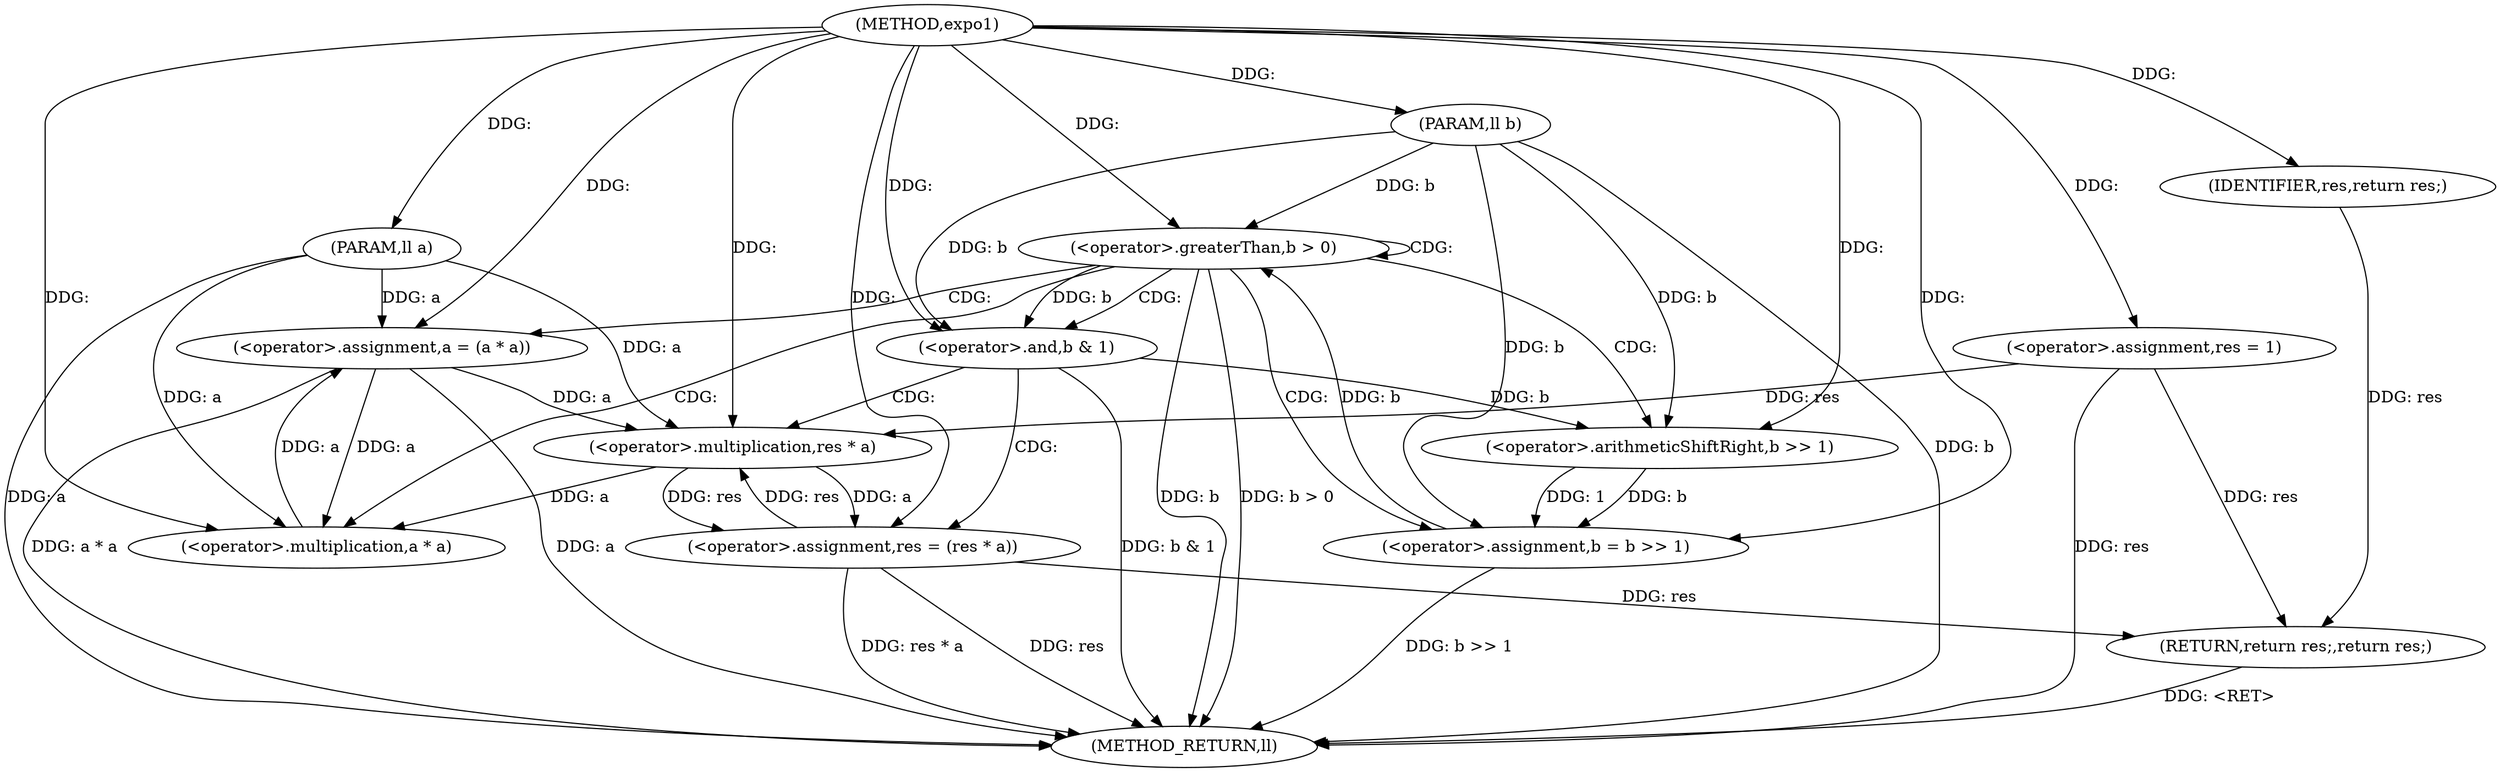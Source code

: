 digraph "expo1" {  
"1001311" [label = "(METHOD,expo1)" ]
"1001345" [label = "(METHOD_RETURN,ll)" ]
"1001312" [label = "(PARAM,ll a)" ]
"1001313" [label = "(PARAM,ll b)" ]
"1001316" [label = "(<operator>.assignment,res = 1)" ]
"1001343" [label = "(RETURN,return res;,return res;)" ]
"1001320" [label = "(<operator>.greaterThan,b > 0)" ]
"1001344" [label = "(IDENTIFIER,res,return res;)" ]
"1001333" [label = "(<operator>.assignment,a = (a * a))" ]
"1001338" [label = "(<operator>.assignment,b = b >> 1)" ]
"1001325" [label = "(<operator>.and,b & 1)" ]
"1001328" [label = "(<operator>.assignment,res = (res * a))" ]
"1001335" [label = "(<operator>.multiplication,a * a)" ]
"1001340" [label = "(<operator>.arithmeticShiftRight,b >> 1)" ]
"1001330" [label = "(<operator>.multiplication,res * a)" ]
  "1001343" -> "1001345"  [ label = "DDG: <RET>"] 
  "1001312" -> "1001345"  [ label = "DDG: a"] 
  "1001313" -> "1001345"  [ label = "DDG: b"] 
  "1001316" -> "1001345"  [ label = "DDG: res"] 
  "1001320" -> "1001345"  [ label = "DDG: b"] 
  "1001320" -> "1001345"  [ label = "DDG: b > 0"] 
  "1001325" -> "1001345"  [ label = "DDG: b & 1"] 
  "1001328" -> "1001345"  [ label = "DDG: res"] 
  "1001328" -> "1001345"  [ label = "DDG: res * a"] 
  "1001333" -> "1001345"  [ label = "DDG: a"] 
  "1001333" -> "1001345"  [ label = "DDG: a * a"] 
  "1001338" -> "1001345"  [ label = "DDG: b >> 1"] 
  "1001311" -> "1001312"  [ label = "DDG: "] 
  "1001311" -> "1001313"  [ label = "DDG: "] 
  "1001311" -> "1001316"  [ label = "DDG: "] 
  "1001344" -> "1001343"  [ label = "DDG: res"] 
  "1001316" -> "1001343"  [ label = "DDG: res"] 
  "1001328" -> "1001343"  [ label = "DDG: res"] 
  "1001311" -> "1001344"  [ label = "DDG: "] 
  "1001338" -> "1001320"  [ label = "DDG: b"] 
  "1001313" -> "1001320"  [ label = "DDG: b"] 
  "1001311" -> "1001320"  [ label = "DDG: "] 
  "1001335" -> "1001333"  [ label = "DDG: a"] 
  "1001340" -> "1001338"  [ label = "DDG: b"] 
  "1001340" -> "1001338"  [ label = "DDG: 1"] 
  "1001330" -> "1001328"  [ label = "DDG: res"] 
  "1001330" -> "1001328"  [ label = "DDG: a"] 
  "1001312" -> "1001333"  [ label = "DDG: a"] 
  "1001311" -> "1001333"  [ label = "DDG: "] 
  "1001313" -> "1001338"  [ label = "DDG: b"] 
  "1001311" -> "1001338"  [ label = "DDG: "] 
  "1001320" -> "1001325"  [ label = "DDG: b"] 
  "1001313" -> "1001325"  [ label = "DDG: b"] 
  "1001311" -> "1001325"  [ label = "DDG: "] 
  "1001311" -> "1001328"  [ label = "DDG: "] 
  "1001330" -> "1001335"  [ label = "DDG: a"] 
  "1001333" -> "1001335"  [ label = "DDG: a"] 
  "1001312" -> "1001335"  [ label = "DDG: a"] 
  "1001311" -> "1001335"  [ label = "DDG: "] 
  "1001325" -> "1001340"  [ label = "DDG: b"] 
  "1001313" -> "1001340"  [ label = "DDG: b"] 
  "1001311" -> "1001340"  [ label = "DDG: "] 
  "1001316" -> "1001330"  [ label = "DDG: res"] 
  "1001328" -> "1001330"  [ label = "DDG: res"] 
  "1001311" -> "1001330"  [ label = "DDG: "] 
  "1001333" -> "1001330"  [ label = "DDG: a"] 
  "1001312" -> "1001330"  [ label = "DDG: a"] 
  "1001320" -> "1001338"  [ label = "CDG: "] 
  "1001320" -> "1001320"  [ label = "CDG: "] 
  "1001320" -> "1001340"  [ label = "CDG: "] 
  "1001320" -> "1001335"  [ label = "CDG: "] 
  "1001320" -> "1001333"  [ label = "CDG: "] 
  "1001320" -> "1001325"  [ label = "CDG: "] 
  "1001325" -> "1001330"  [ label = "CDG: "] 
  "1001325" -> "1001328"  [ label = "CDG: "] 
}
